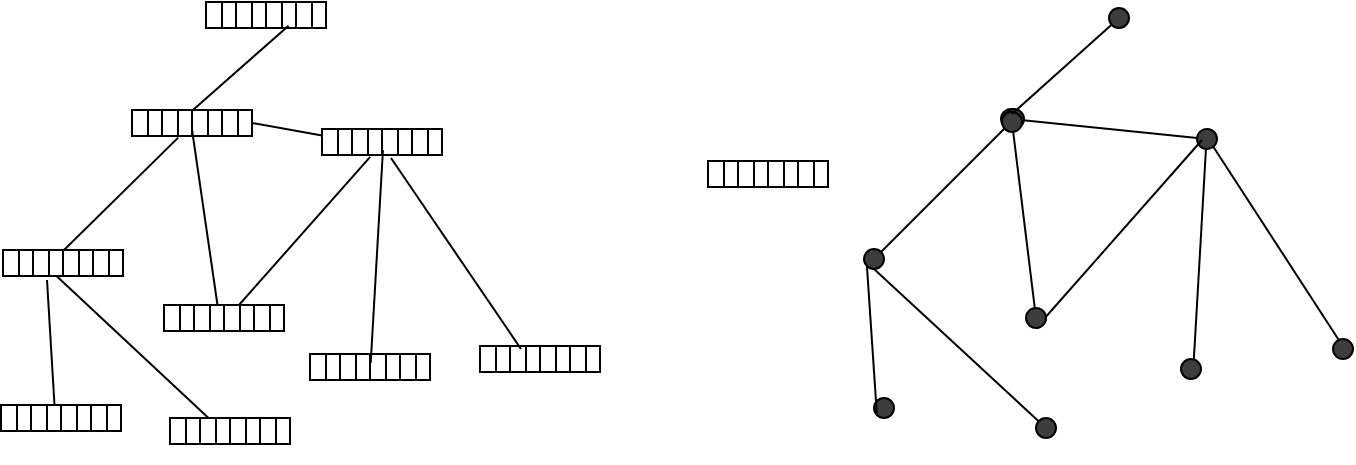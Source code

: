 <mxfile version="12.1.3" type="device" pages="1"><diagram id="8lHQUhFDbBRp9TCkwuyt" name="Page-1"><mxGraphModel dx="1958" dy="607" grid="0" gridSize="10" guides="1" tooltips="1" connect="1" arrows="1" fold="1" page="1" pageScale="1" pageWidth="827" pageHeight="1169" math="0" shadow="0"><root><mxCell id="0"/><mxCell id="1" parent="0"/><mxCell id="vm_T1OY_7fvdWbtn7zSx-97" value="" style="endArrow=none;html=1;exitX=0.5;exitY=0;exitDx=0;exitDy=0;" edge="1" parent="1" source="vm_T1OY_7fvdWbtn7zSx-134"><mxGeometry width="50" height="50" relative="1" as="geometry"><mxPoint x="-186.5" y="190.5" as="sourcePoint"/><mxPoint x="-136.711" y="145.851" as="targetPoint"/></mxGeometry></mxCell><mxCell id="vm_T1OY_7fvdWbtn7zSx-17" value="" style="group;rotation=51;" vertex="1" connectable="0" parent="1"><mxGeometry x="233.5" y="157.5" width="106.5" height="194.5" as="geometry"/></mxCell><mxCell id="vm_T1OY_7fvdWbtn7zSx-18" value="" style="endArrow=none;html=1;" edge="1" parent="vm_T1OY_7fvdWbtn7zSx-17"><mxGeometry width="50" height="50" relative="1" as="geometry"><mxPoint x="-9" y="35" as="sourcePoint"/><mxPoint x="89" y="45" as="targetPoint"/></mxGeometry></mxCell><mxCell id="vm_T1OY_7fvdWbtn7zSx-19" value="" style="ellipse;whiteSpace=wrap;html=1;aspect=fixed;fillColor=#3D3D3D;rotation=51;" vertex="1" parent="vm_T1OY_7fvdWbtn7zSx-17"><mxGeometry x="-14" y="30" width="10" height="10" as="geometry"/></mxCell><mxCell id="vm_T1OY_7fvdWbtn7zSx-20" value="" style="ellipse;whiteSpace=wrap;html=1;aspect=fixed;fillColor=#3D3D3D;rotation=51;" vertex="1" parent="vm_T1OY_7fvdWbtn7zSx-17"><mxGeometry x="84" y="40" width="10" height="10" as="geometry"/></mxCell><mxCell id="vm_T1OY_7fvdWbtn7zSx-16" value="" style="group" vertex="1" connectable="0" parent="vm_T1OY_7fvdWbtn7zSx-17"><mxGeometry x="-82.5" y="30" width="189" height="164.5" as="geometry"/></mxCell><mxCell id="vm_T1OY_7fvdWbtn7zSx-1" value="" style="endArrow=none;html=1;" edge="1" parent="vm_T1OY_7fvdWbtn7zSx-16"><mxGeometry width="50" height="50" relative="1" as="geometry"><mxPoint x="5" y="75" as="sourcePoint"/><mxPoint x="75" y="5" as="targetPoint"/></mxGeometry></mxCell><mxCell id="vm_T1OY_7fvdWbtn7zSx-2" value="" style="ellipse;whiteSpace=wrap;html=1;aspect=fixed;fillColor=#3D3D3D;" vertex="1" parent="vm_T1OY_7fvdWbtn7zSx-16"><mxGeometry y="70" width="10" height="10" as="geometry"/></mxCell><mxCell id="vm_T1OY_7fvdWbtn7zSx-3" value="" style="ellipse;whiteSpace=wrap;html=1;aspect=fixed;fillColor=#3D3D3D;" vertex="1" parent="vm_T1OY_7fvdWbtn7zSx-16"><mxGeometry x="70" width="10" height="10" as="geometry"/></mxCell><mxCell id="vm_T1OY_7fvdWbtn7zSx-22" value="" style="group;rotation=166;" vertex="1" connectable="0" parent="vm_T1OY_7fvdWbtn7zSx-16"><mxGeometry x="40" y="15.5" width="149" height="119.5" as="geometry"/></mxCell><mxCell id="vm_T1OY_7fvdWbtn7zSx-23" value="" style="endArrow=none;html=1;" edge="1" parent="vm_T1OY_7fvdWbtn7zSx-22"><mxGeometry width="50" height="50" relative="1" as="geometry"><mxPoint x="34" y="-9" as="sourcePoint"/><mxPoint x="46" y="89" as="targetPoint"/></mxGeometry></mxCell><mxCell id="vm_T1OY_7fvdWbtn7zSx-24" value="" style="ellipse;whiteSpace=wrap;html=1;aspect=fixed;fillColor=#3D3D3D;rotation=128;" vertex="1" parent="vm_T1OY_7fvdWbtn7zSx-22"><mxGeometry x="29" y="-14" width="10" height="10" as="geometry"/></mxCell><mxCell id="vm_T1OY_7fvdWbtn7zSx-25" value="" style="ellipse;whiteSpace=wrap;html=1;aspect=fixed;fillColor=#3D3D3D;rotation=128;" vertex="1" parent="vm_T1OY_7fvdWbtn7zSx-22"><mxGeometry x="41" y="84" width="10" height="10" as="geometry"/></mxCell><mxCell id="vm_T1OY_7fvdWbtn7zSx-35" value="" style="endArrow=none;html=1;entryX=1;entryY=1;entryDx=0;entryDy=0;exitX=1;exitY=1;exitDx=0;exitDy=0;" edge="1" parent="vm_T1OY_7fvdWbtn7zSx-22" source="vm_T1OY_7fvdWbtn7zSx-20"><mxGeometry width="50" height="50" relative="1" as="geometry"><mxPoint x="132" y="24.5" as="sourcePoint"/><mxPoint x="124.849" y="111.012" as="targetPoint"/></mxGeometry></mxCell><mxCell id="vm_T1OY_7fvdWbtn7zSx-54" value="" style="endArrow=none;html=1;exitX=0;exitY=0;exitDx=0;exitDy=0;" edge="1" parent="vm_T1OY_7fvdWbtn7zSx-22" source="vm_T1OY_7fvdWbtn7zSx-25"><mxGeometry width="50" height="50" relative="1" as="geometry"><mxPoint x="79" y="50" as="sourcePoint"/><mxPoint x="129" as="targetPoint"/></mxGeometry></mxCell><mxCell id="vm_T1OY_7fvdWbtn7zSx-65" value="" style="ellipse;whiteSpace=wrap;html=1;aspect=fixed;fillColor=#3D3D3D;" vertex="1" parent="vm_T1OY_7fvdWbtn7zSx-22"><mxGeometry x="118.5" y="109.5" width="10" height="10" as="geometry"/></mxCell><mxCell id="vm_T1OY_7fvdWbtn7zSx-57" value="" style="endArrow=none;html=1;exitX=0.5;exitY=1;exitDx=0;exitDy=0;" edge="1" parent="vm_T1OY_7fvdWbtn7zSx-16" source="vm_T1OY_7fvdWbtn7zSx-62"><mxGeometry width="50" height="50" relative="1" as="geometry"><mxPoint x="8" y="172.5" as="sourcePoint"/><mxPoint x="91" y="160.5" as="targetPoint"/></mxGeometry></mxCell><mxCell id="vm_T1OY_7fvdWbtn7zSx-62" value="" style="ellipse;whiteSpace=wrap;html=1;aspect=fixed;fillColor=#3D3D3D;" vertex="1" parent="vm_T1OY_7fvdWbtn7zSx-16"><mxGeometry x="86" y="154.5" width="10" height="10" as="geometry"/></mxCell><mxCell id="vm_T1OY_7fvdWbtn7zSx-63" value="" style="endArrow=none;html=1;exitX=0.5;exitY=1;exitDx=0;exitDy=0;" edge="1" parent="vm_T1OY_7fvdWbtn7zSx-16" source="vm_T1OY_7fvdWbtn7zSx-2" target="vm_T1OY_7fvdWbtn7zSx-62"><mxGeometry width="50" height="50" relative="1" as="geometry"><mxPoint x="156" y="267.5" as="sourcePoint"/><mxPoint x="242" y="348" as="targetPoint"/></mxGeometry></mxCell><mxCell id="vm_T1OY_7fvdWbtn7zSx-69" value="" style="ellipse;whiteSpace=wrap;html=1;aspect=fixed;fillColor=#3D3D3D;" vertex="1" parent="vm_T1OY_7fvdWbtn7zSx-16"><mxGeometry x="5" y="144.5" width="10" height="10" as="geometry"/></mxCell><mxCell id="vm_T1OY_7fvdWbtn7zSx-71" value="" style="endArrow=none;html=1;exitX=0;exitY=1;exitDx=0;exitDy=0;entryX=0;entryY=1;entryDx=0;entryDy=0;" edge="1" parent="vm_T1OY_7fvdWbtn7zSx-16" source="vm_T1OY_7fvdWbtn7zSx-69" target="vm_T1OY_7fvdWbtn7zSx-2"><mxGeometry width="50" height="50" relative="1" as="geometry"><mxPoint x="-26" y="124.5" as="sourcePoint"/><mxPoint x="24" y="74.5" as="targetPoint"/></mxGeometry></mxCell><mxCell id="vm_T1OY_7fvdWbtn7zSx-55" value="" style="endArrow=none;html=1;exitX=1;exitY=0.5;exitDx=0;exitDy=0;" edge="1" parent="1" source="vm_T1OY_7fvdWbtn7zSx-20"><mxGeometry width="50" height="50" relative="1" as="geometry"><mxPoint x="379" y="279" as="sourcePoint"/><mxPoint x="391" y="307" as="targetPoint"/></mxGeometry></mxCell><mxCell id="vm_T1OY_7fvdWbtn7zSx-56" value="" style="endArrow=none;html=1;" edge="1" parent="1" source="vm_T1OY_7fvdWbtn7zSx-67"><mxGeometry width="50" height="50" relative="1" as="geometry"><mxPoint x="225" y="190" as="sourcePoint"/><mxPoint x="275" y="140" as="targetPoint"/></mxGeometry></mxCell><mxCell id="vm_T1OY_7fvdWbtn7zSx-66" value="" style="ellipse;whiteSpace=wrap;html=1;aspect=fixed;fillColor=#3D3D3D;" vertex="1" parent="1"><mxGeometry x="385.5" y="302.5" width="10" height="10" as="geometry"/></mxCell><mxCell id="vm_T1OY_7fvdWbtn7zSx-67" value="" style="ellipse;whiteSpace=wrap;html=1;aspect=fixed;fillColor=#3D3D3D;" vertex="1" parent="1"><mxGeometry x="273.5" y="137" width="10" height="10" as="geometry"/></mxCell><mxCell id="vm_T1OY_7fvdWbtn7zSx-68" value="" style="endArrow=none;html=1;" edge="1" parent="1" target="vm_T1OY_7fvdWbtn7zSx-67"><mxGeometry width="50" height="50" relative="1" as="geometry"><mxPoint x="225" y="190" as="sourcePoint"/><mxPoint x="275" y="140" as="targetPoint"/></mxGeometry></mxCell><mxCell id="vm_T1OY_7fvdWbtn7zSx-73" value="" style="group;rotation=51;" vertex="1" connectable="0" parent="1"><mxGeometry x="-178" y="158" width="118" height="197" as="geometry"/></mxCell><mxCell id="vm_T1OY_7fvdWbtn7zSx-74" value="" style="endArrow=none;html=1;exitX=1;exitY=0.5;exitDx=0;exitDy=0;entryX=0;entryY=0.25;entryDx=0;entryDy=0;" edge="1" parent="vm_T1OY_7fvdWbtn7zSx-73" source="vm_T1OY_7fvdWbtn7zSx-136" target="vm_T1OY_7fvdWbtn7zSx-139"><mxGeometry width="50" height="50" relative="1" as="geometry"><mxPoint x="-9" y="35" as="sourcePoint"/><mxPoint x="89" y="45" as="targetPoint"/></mxGeometry></mxCell><mxCell id="vm_T1OY_7fvdWbtn7zSx-77" value="" style="group" vertex="1" connectable="0" parent="vm_T1OY_7fvdWbtn7zSx-73"><mxGeometry x="-82.5" y="30" width="194.5" height="167" as="geometry"/></mxCell><mxCell id="vm_T1OY_7fvdWbtn7zSx-81" value="" style="group;rotation=166;" vertex="1" connectable="0" parent="vm_T1OY_7fvdWbtn7zSx-77"><mxGeometry x="40" y="15.5" width="149" height="119.5" as="geometry"/></mxCell><mxCell id="vm_T1OY_7fvdWbtn7zSx-85" value="" style="endArrow=none;html=1;entryX=1;entryY=1;entryDx=0;entryDy=0;exitX=1;exitY=1;exitDx=0;exitDy=0;" edge="1" parent="vm_T1OY_7fvdWbtn7zSx-81"><mxGeometry width="50" height="50" relative="1" as="geometry"><mxPoint x="130.977" y="4.473" as="sourcePoint"/><mxPoint x="124.849" y="111.012" as="targetPoint"/></mxGeometry></mxCell><mxCell id="vm_T1OY_7fvdWbtn7zSx-145" value="" style="group" vertex="1" connectable="0" parent="vm_T1OY_7fvdWbtn7zSx-81"><mxGeometry x="21.5" y="82" width="60" height="13" as="geometry"/></mxCell><mxCell id="vm_T1OY_7fvdWbtn7zSx-146" value="" style="rounded=0;whiteSpace=wrap;html=1;fillColor=none;" vertex="1" parent="vm_T1OY_7fvdWbtn7zSx-145"><mxGeometry width="15" height="13" as="geometry"/></mxCell><mxCell id="vm_T1OY_7fvdWbtn7zSx-147" value="" style="rounded=0;whiteSpace=wrap;html=1;fillColor=none;" vertex="1" parent="vm_T1OY_7fvdWbtn7zSx-145"><mxGeometry x="8" width="15" height="13" as="geometry"/></mxCell><mxCell id="vm_T1OY_7fvdWbtn7zSx-148" value="" style="rounded=0;whiteSpace=wrap;html=1;fillColor=none;" vertex="1" parent="vm_T1OY_7fvdWbtn7zSx-145"><mxGeometry x="23" width="15" height="13" as="geometry"/></mxCell><mxCell id="vm_T1OY_7fvdWbtn7zSx-149" value="" style="rounded=0;whiteSpace=wrap;html=1;fillColor=none;" vertex="1" parent="vm_T1OY_7fvdWbtn7zSx-145"><mxGeometry x="30" width="15" height="13" as="geometry"/></mxCell><mxCell id="vm_T1OY_7fvdWbtn7zSx-150" value="" style="rounded=0;whiteSpace=wrap;html=1;fillColor=none;" vertex="1" parent="vm_T1OY_7fvdWbtn7zSx-145"><mxGeometry x="45" width="15" height="13" as="geometry"/></mxCell><mxCell id="vm_T1OY_7fvdWbtn7zSx-151" value="" style="rounded=0;whiteSpace=wrap;html=1;fillColor=none;" vertex="1" parent="vm_T1OY_7fvdWbtn7zSx-145"><mxGeometry x="38" width="15" height="13" as="geometry"/></mxCell><mxCell id="vm_T1OY_7fvdWbtn7zSx-131" value="" style="group" vertex="1" connectable="0" parent="vm_T1OY_7fvdWbtn7zSx-77"><mxGeometry x="45.5" width="60" height="13" as="geometry"/></mxCell><mxCell id="vm_T1OY_7fvdWbtn7zSx-132" value="" style="rounded=0;whiteSpace=wrap;html=1;fillColor=none;" vertex="1" parent="vm_T1OY_7fvdWbtn7zSx-131"><mxGeometry width="15" height="13" as="geometry"/></mxCell><mxCell id="vm_T1OY_7fvdWbtn7zSx-133" value="" style="rounded=0;whiteSpace=wrap;html=1;fillColor=none;" vertex="1" parent="vm_T1OY_7fvdWbtn7zSx-131"><mxGeometry x="8" width="15" height="13" as="geometry"/></mxCell><mxCell id="vm_T1OY_7fvdWbtn7zSx-134" value="" style="rounded=0;whiteSpace=wrap;html=1;fillColor=none;" vertex="1" parent="vm_T1OY_7fvdWbtn7zSx-131"><mxGeometry x="23" width="15" height="13" as="geometry"/></mxCell><mxCell id="vm_T1OY_7fvdWbtn7zSx-135" value="" style="rounded=0;whiteSpace=wrap;html=1;fillColor=none;" vertex="1" parent="vm_T1OY_7fvdWbtn7zSx-131"><mxGeometry x="30" width="15" height="13" as="geometry"/></mxCell><mxCell id="vm_T1OY_7fvdWbtn7zSx-136" value="" style="rounded=0;whiteSpace=wrap;html=1;fillColor=none;" vertex="1" parent="vm_T1OY_7fvdWbtn7zSx-131"><mxGeometry x="45" width="15" height="13" as="geometry"/></mxCell><mxCell id="vm_T1OY_7fvdWbtn7zSx-137" value="" style="rounded=0;whiteSpace=wrap;html=1;fillColor=none;" vertex="1" parent="vm_T1OY_7fvdWbtn7zSx-131"><mxGeometry x="38" width="15" height="13" as="geometry"/></mxCell><mxCell id="vm_T1OY_7fvdWbtn7zSx-152" value="" style="group" vertex="1" connectable="0" parent="vm_T1OY_7fvdWbtn7zSx-77"><mxGeometry x="-20" y="147.5" width="60" height="13" as="geometry"/></mxCell><mxCell id="vm_T1OY_7fvdWbtn7zSx-153" value="" style="rounded=0;whiteSpace=wrap;html=1;fillColor=none;" vertex="1" parent="vm_T1OY_7fvdWbtn7zSx-152"><mxGeometry width="15" height="13" as="geometry"/></mxCell><mxCell id="vm_T1OY_7fvdWbtn7zSx-154" value="" style="rounded=0;whiteSpace=wrap;html=1;fillColor=none;" vertex="1" parent="vm_T1OY_7fvdWbtn7zSx-152"><mxGeometry x="8" width="15" height="13" as="geometry"/></mxCell><mxCell id="vm_T1OY_7fvdWbtn7zSx-155" value="" style="rounded=0;whiteSpace=wrap;html=1;fillColor=none;" vertex="1" parent="vm_T1OY_7fvdWbtn7zSx-152"><mxGeometry x="23" width="15" height="13" as="geometry"/></mxCell><mxCell id="vm_T1OY_7fvdWbtn7zSx-156" value="" style="rounded=0;whiteSpace=wrap;html=1;fillColor=none;" vertex="1" parent="vm_T1OY_7fvdWbtn7zSx-152"><mxGeometry x="30" width="15" height="13" as="geometry"/></mxCell><mxCell id="vm_T1OY_7fvdWbtn7zSx-157" value="" style="rounded=0;whiteSpace=wrap;html=1;fillColor=none;" vertex="1" parent="vm_T1OY_7fvdWbtn7zSx-152"><mxGeometry x="45" width="15" height="13" as="geometry"/></mxCell><mxCell id="vm_T1OY_7fvdWbtn7zSx-158" value="" style="rounded=0;whiteSpace=wrap;html=1;fillColor=none;" vertex="1" parent="vm_T1OY_7fvdWbtn7zSx-152"><mxGeometry x="38" width="15" height="13" as="geometry"/></mxCell><mxCell id="vm_T1OY_7fvdWbtn7zSx-159" value="" style="group" vertex="1" connectable="0" parent="vm_T1OY_7fvdWbtn7zSx-77"><mxGeometry x="64.5" y="154" width="60" height="13" as="geometry"/></mxCell><mxCell id="vm_T1OY_7fvdWbtn7zSx-160" value="" style="rounded=0;whiteSpace=wrap;html=1;fillColor=none;" vertex="1" parent="vm_T1OY_7fvdWbtn7zSx-159"><mxGeometry width="15" height="13" as="geometry"/></mxCell><mxCell id="vm_T1OY_7fvdWbtn7zSx-161" value="" style="rounded=0;whiteSpace=wrap;html=1;fillColor=none;" vertex="1" parent="vm_T1OY_7fvdWbtn7zSx-159"><mxGeometry x="8" width="15" height="13" as="geometry"/></mxCell><mxCell id="vm_T1OY_7fvdWbtn7zSx-163" value="" style="rounded=0;whiteSpace=wrap;html=1;fillColor=none;" vertex="1" parent="vm_T1OY_7fvdWbtn7zSx-159"><mxGeometry x="30" width="15" height="13" as="geometry"/></mxCell><mxCell id="vm_T1OY_7fvdWbtn7zSx-164" value="" style="rounded=0;whiteSpace=wrap;html=1;fillColor=none;" vertex="1" parent="vm_T1OY_7fvdWbtn7zSx-159"><mxGeometry x="45" width="15" height="13" as="geometry"/></mxCell><mxCell id="vm_T1OY_7fvdWbtn7zSx-165" value="" style="rounded=0;whiteSpace=wrap;html=1;fillColor=none;" vertex="1" parent="vm_T1OY_7fvdWbtn7zSx-159"><mxGeometry x="38" width="15" height="13" as="geometry"/></mxCell><mxCell id="vm_T1OY_7fvdWbtn7zSx-257" value="" style="group" vertex="1" connectable="0" parent="vm_T1OY_7fvdWbtn7zSx-77"><mxGeometry x="134.5" y="122" width="60" height="13" as="geometry"/></mxCell><mxCell id="vm_T1OY_7fvdWbtn7zSx-258" value="" style="rounded=0;whiteSpace=wrap;html=1;fillColor=none;" vertex="1" parent="vm_T1OY_7fvdWbtn7zSx-257"><mxGeometry width="15" height="13" as="geometry"/></mxCell><mxCell id="vm_T1OY_7fvdWbtn7zSx-259" value="" style="rounded=0;whiteSpace=wrap;html=1;fillColor=none;" vertex="1" parent="vm_T1OY_7fvdWbtn7zSx-257"><mxGeometry x="8" width="15" height="13" as="geometry"/></mxCell><mxCell id="vm_T1OY_7fvdWbtn7zSx-260" value="" style="rounded=0;whiteSpace=wrap;html=1;fillColor=none;" vertex="1" parent="vm_T1OY_7fvdWbtn7zSx-257"><mxGeometry x="23" width="15" height="13" as="geometry"/></mxCell><mxCell id="vm_T1OY_7fvdWbtn7zSx-261" value="" style="rounded=0;whiteSpace=wrap;html=1;fillColor=none;" vertex="1" parent="vm_T1OY_7fvdWbtn7zSx-257"><mxGeometry x="30" width="15" height="13" as="geometry"/></mxCell><mxCell id="vm_T1OY_7fvdWbtn7zSx-262" value="" style="rounded=0;whiteSpace=wrap;html=1;fillColor=none;" vertex="1" parent="vm_T1OY_7fvdWbtn7zSx-257"><mxGeometry x="45" width="15" height="13" as="geometry"/></mxCell><mxCell id="vm_T1OY_7fvdWbtn7zSx-263" value="" style="rounded=0;whiteSpace=wrap;html=1;fillColor=none;" vertex="1" parent="vm_T1OY_7fvdWbtn7zSx-257"><mxGeometry x="38" width="15" height="13" as="geometry"/></mxCell><mxCell id="vm_T1OY_7fvdWbtn7zSx-82" value="" style="endArrow=none;html=1;exitX=0;exitY=0.75;exitDx=0;exitDy=0;entryX=0.25;entryY=0;entryDx=0;entryDy=0;" edge="1" parent="vm_T1OY_7fvdWbtn7zSx-77" source="vm_T1OY_7fvdWbtn7zSx-135" target="vm_T1OY_7fvdWbtn7zSx-148"><mxGeometry width="50" height="50" relative="1" as="geometry"><mxPoint x="74" y="6.5" as="sourcePoint"/><mxPoint x="86" y="104.5" as="targetPoint"/></mxGeometry></mxCell><mxCell id="vm_T1OY_7fvdWbtn7zSx-138" value="" style="group" vertex="1" connectable="0" parent="vm_T1OY_7fvdWbtn7zSx-73"><mxGeometry x="58" y="39.5" width="60" height="13" as="geometry"/></mxCell><mxCell id="vm_T1OY_7fvdWbtn7zSx-139" value="" style="rounded=0;whiteSpace=wrap;html=1;fillColor=none;" vertex="1" parent="vm_T1OY_7fvdWbtn7zSx-138"><mxGeometry width="15" height="13" as="geometry"/></mxCell><mxCell id="vm_T1OY_7fvdWbtn7zSx-140" value="" style="rounded=0;whiteSpace=wrap;html=1;fillColor=none;" vertex="1" parent="vm_T1OY_7fvdWbtn7zSx-138"><mxGeometry x="8" width="15" height="13" as="geometry"/></mxCell><mxCell id="vm_T1OY_7fvdWbtn7zSx-141" value="" style="rounded=0;whiteSpace=wrap;html=1;fillColor=none;" vertex="1" parent="vm_T1OY_7fvdWbtn7zSx-138"><mxGeometry x="23" width="15" height="13" as="geometry"/></mxCell><mxCell id="vm_T1OY_7fvdWbtn7zSx-142" value="" style="rounded=0;whiteSpace=wrap;html=1;fillColor=none;" vertex="1" parent="vm_T1OY_7fvdWbtn7zSx-138"><mxGeometry x="30" width="15" height="13" as="geometry"/></mxCell><mxCell id="vm_T1OY_7fvdWbtn7zSx-143" value="" style="rounded=0;whiteSpace=wrap;html=1;fillColor=none;" vertex="1" parent="vm_T1OY_7fvdWbtn7zSx-138"><mxGeometry x="45" width="15" height="13" as="geometry"/></mxCell><mxCell id="vm_T1OY_7fvdWbtn7zSx-144" value="" style="rounded=0;whiteSpace=wrap;html=1;fillColor=none;" vertex="1" parent="vm_T1OY_7fvdWbtn7zSx-138"><mxGeometry x="38" width="15" height="13" as="geometry"/></mxCell><mxCell id="vm_T1OY_7fvdWbtn7zSx-86" value="" style="endArrow=none;html=1;exitX=0.5;exitY=0;exitDx=0;exitDy=0;entryX=0.073;entryY=1.069;entryDx=0;entryDy=0;entryPerimeter=0;" edge="1" parent="vm_T1OY_7fvdWbtn7zSx-73" source="vm_T1OY_7fvdWbtn7zSx-149" target="vm_T1OY_7fvdWbtn7zSx-141"><mxGeometry width="50" height="50" relative="1" as="geometry"><mxPoint x="8.463" y="133.891" as="sourcePoint"/><mxPoint x="86.5" y="45.5" as="targetPoint"/></mxGeometry></mxCell><mxCell id="vm_T1OY_7fvdWbtn7zSx-93" value="" style="endArrow=none;html=1;" edge="1" parent="1"><mxGeometry width="50" height="50" relative="1" as="geometry"><mxPoint x="-85.5" y="212" as="sourcePoint"/><mxPoint x="-20.5" y="307.5" as="targetPoint"/></mxGeometry></mxCell><mxCell id="vm_T1OY_7fvdWbtn7zSx-94" value="" style="endArrow=none;html=1;" edge="1" parent="1"><mxGeometry width="50" height="50" relative="1" as="geometry"><mxPoint x="-137.472" y="140.264" as="sourcePoint"/><mxPoint x="-136.5" y="140.5" as="targetPoint"/></mxGeometry></mxCell><mxCell id="vm_T1OY_7fvdWbtn7zSx-109" value="" style="group" vertex="1" connectable="0" parent="1"><mxGeometry x="73" y="213.5" width="60" height="13" as="geometry"/></mxCell><mxCell id="vm_T1OY_7fvdWbtn7zSx-99" value="" style="rounded=0;whiteSpace=wrap;html=1;fillColor=none;" vertex="1" parent="vm_T1OY_7fvdWbtn7zSx-109"><mxGeometry width="15" height="13" as="geometry"/></mxCell><mxCell id="vm_T1OY_7fvdWbtn7zSx-104" value="" style="rounded=0;whiteSpace=wrap;html=1;fillColor=none;" vertex="1" parent="vm_T1OY_7fvdWbtn7zSx-109"><mxGeometry x="8" width="15" height="13" as="geometry"/></mxCell><mxCell id="vm_T1OY_7fvdWbtn7zSx-105" value="" style="rounded=0;whiteSpace=wrap;html=1;fillColor=none;" vertex="1" parent="vm_T1OY_7fvdWbtn7zSx-109"><mxGeometry x="23" width="15" height="13" as="geometry"/></mxCell><mxCell id="vm_T1OY_7fvdWbtn7zSx-106" value="" style="rounded=0;whiteSpace=wrap;html=1;fillColor=none;" vertex="1" parent="vm_T1OY_7fvdWbtn7zSx-109"><mxGeometry x="30" width="15" height="13" as="geometry"/></mxCell><mxCell id="vm_T1OY_7fvdWbtn7zSx-107" value="" style="rounded=0;whiteSpace=wrap;html=1;fillColor=none;" vertex="1" parent="vm_T1OY_7fvdWbtn7zSx-109"><mxGeometry x="45" width="15" height="13" as="geometry"/></mxCell><mxCell id="vm_T1OY_7fvdWbtn7zSx-108" value="" style="rounded=0;whiteSpace=wrap;html=1;fillColor=none;" vertex="1" parent="vm_T1OY_7fvdWbtn7zSx-109"><mxGeometry x="38" width="15" height="13" as="geometry"/></mxCell><mxCell id="vm_T1OY_7fvdWbtn7zSx-117" value="" style="group" vertex="1" connectable="0" parent="1"><mxGeometry x="-279.5" y="258" width="60" height="13" as="geometry"/></mxCell><mxCell id="vm_T1OY_7fvdWbtn7zSx-118" value="" style="rounded=0;whiteSpace=wrap;html=1;fillColor=none;" vertex="1" parent="vm_T1OY_7fvdWbtn7zSx-117"><mxGeometry width="15" height="13" as="geometry"/></mxCell><mxCell id="vm_T1OY_7fvdWbtn7zSx-119" value="" style="rounded=0;whiteSpace=wrap;html=1;fillColor=none;" vertex="1" parent="vm_T1OY_7fvdWbtn7zSx-117"><mxGeometry x="8" width="15" height="13" as="geometry"/></mxCell><mxCell id="vm_T1OY_7fvdWbtn7zSx-120" value="" style="rounded=0;whiteSpace=wrap;html=1;fillColor=none;" vertex="1" parent="vm_T1OY_7fvdWbtn7zSx-117"><mxGeometry x="23" width="15" height="13" as="geometry"/></mxCell><mxCell id="vm_T1OY_7fvdWbtn7zSx-121" value="" style="rounded=0;whiteSpace=wrap;html=1;fillColor=none;" vertex="1" parent="vm_T1OY_7fvdWbtn7zSx-117"><mxGeometry x="30" width="15" height="13" as="geometry"/></mxCell><mxCell id="vm_T1OY_7fvdWbtn7zSx-122" value="" style="rounded=0;whiteSpace=wrap;html=1;fillColor=none;" vertex="1" parent="vm_T1OY_7fvdWbtn7zSx-117"><mxGeometry x="45" width="15" height="13" as="geometry"/></mxCell><mxCell id="vm_T1OY_7fvdWbtn7zSx-123" value="" style="rounded=0;whiteSpace=wrap;html=1;fillColor=none;" vertex="1" parent="vm_T1OY_7fvdWbtn7zSx-117"><mxGeometry x="38" width="15" height="13" as="geometry"/></mxCell><mxCell id="vm_T1OY_7fvdWbtn7zSx-124" value="" style="group" vertex="1" connectable="0" parent="1"><mxGeometry x="-178" y="134" width="60" height="13" as="geometry"/></mxCell><mxCell id="vm_T1OY_7fvdWbtn7zSx-125" value="" style="rounded=0;whiteSpace=wrap;html=1;fillColor=none;" vertex="1" parent="vm_T1OY_7fvdWbtn7zSx-124"><mxGeometry width="15" height="13" as="geometry"/></mxCell><mxCell id="vm_T1OY_7fvdWbtn7zSx-126" value="" style="rounded=0;whiteSpace=wrap;html=1;fillColor=none;" vertex="1" parent="vm_T1OY_7fvdWbtn7zSx-124"><mxGeometry x="8" width="15" height="13" as="geometry"/></mxCell><mxCell id="vm_T1OY_7fvdWbtn7zSx-127" value="" style="rounded=0;whiteSpace=wrap;html=1;fillColor=none;" vertex="1" parent="vm_T1OY_7fvdWbtn7zSx-124"><mxGeometry x="23" width="15" height="13" as="geometry"/></mxCell><mxCell id="vm_T1OY_7fvdWbtn7zSx-128" value="" style="rounded=0;whiteSpace=wrap;html=1;fillColor=none;" vertex="1" parent="vm_T1OY_7fvdWbtn7zSx-124"><mxGeometry x="30" width="15" height="13" as="geometry"/></mxCell><mxCell id="vm_T1OY_7fvdWbtn7zSx-129" value="" style="rounded=0;whiteSpace=wrap;html=1;fillColor=none;" vertex="1" parent="vm_T1OY_7fvdWbtn7zSx-124"><mxGeometry x="45" width="15" height="13" as="geometry"/></mxCell><mxCell id="vm_T1OY_7fvdWbtn7zSx-130" value="" style="rounded=0;whiteSpace=wrap;html=1;fillColor=none;" vertex="1" parent="vm_T1OY_7fvdWbtn7zSx-124"><mxGeometry x="38" width="15" height="13" as="geometry"/></mxCell><mxCell id="vm_T1OY_7fvdWbtn7zSx-250" value="" style="group" vertex="1" connectable="0" parent="1"><mxGeometry x="-41" y="306" width="60" height="13" as="geometry"/></mxCell><mxCell id="vm_T1OY_7fvdWbtn7zSx-251" value="" style="rounded=0;whiteSpace=wrap;html=1;fillColor=none;" vertex="1" parent="vm_T1OY_7fvdWbtn7zSx-250"><mxGeometry width="15" height="13" as="geometry"/></mxCell><mxCell id="vm_T1OY_7fvdWbtn7zSx-252" value="" style="rounded=0;whiteSpace=wrap;html=1;fillColor=none;" vertex="1" parent="vm_T1OY_7fvdWbtn7zSx-250"><mxGeometry x="8" width="15" height="13" as="geometry"/></mxCell><mxCell id="vm_T1OY_7fvdWbtn7zSx-253" value="" style="rounded=0;whiteSpace=wrap;html=1;fillColor=none;" vertex="1" parent="vm_T1OY_7fvdWbtn7zSx-250"><mxGeometry x="23" width="15" height="13" as="geometry"/></mxCell><mxCell id="vm_T1OY_7fvdWbtn7zSx-254" value="" style="rounded=0;whiteSpace=wrap;html=1;fillColor=none;" vertex="1" parent="vm_T1OY_7fvdWbtn7zSx-250"><mxGeometry x="30" width="15" height="13" as="geometry"/></mxCell><mxCell id="vm_T1OY_7fvdWbtn7zSx-255" value="" style="rounded=0;whiteSpace=wrap;html=1;fillColor=none;" vertex="1" parent="vm_T1OY_7fvdWbtn7zSx-250"><mxGeometry x="45" width="15" height="13" as="geometry"/></mxCell><mxCell id="vm_T1OY_7fvdWbtn7zSx-256" value="" style="rounded=0;whiteSpace=wrap;html=1;fillColor=none;" vertex="1" parent="vm_T1OY_7fvdWbtn7zSx-250"><mxGeometry x="38" width="15" height="13" as="geometry"/></mxCell><mxCell id="vm_T1OY_7fvdWbtn7zSx-92" value="" style="endArrow=none;html=1;exitX=0.25;exitY=0;exitDx=0;exitDy=0;" edge="1" parent="1" source="vm_T1OY_7fvdWbtn7zSx-155"><mxGeometry width="50" height="50" relative="1" as="geometry"><mxPoint x="-254.036" y="341.036" as="sourcePoint"/><mxPoint x="-257.5" y="273" as="targetPoint"/></mxGeometry></mxCell><mxCell id="vm_T1OY_7fvdWbtn7zSx-78" value="" style="endArrow=none;html=1;exitX=0.5;exitY=0;exitDx=0;exitDy=0;entryX=0.007;entryY=1.062;entryDx=0;entryDy=0;entryPerimeter=0;" edge="1" parent="1" source="vm_T1OY_7fvdWbtn7zSx-120" target="vm_T1OY_7fvdWbtn7zSx-134"><mxGeometry width="50" height="50" relative="1" as="geometry"><mxPoint x="-255.5" y="263" as="sourcePoint"/><mxPoint x="-185.5" y="193" as="targetPoint"/></mxGeometry></mxCell><mxCell id="vm_T1OY_7fvdWbtn7zSx-90" value="" style="endArrow=none;html=1;exitX=0.25;exitY=1;exitDx=0;exitDy=0;entryX=0.75;entryY=0;entryDx=0;entryDy=0;" edge="1" parent="1" source="vm_T1OY_7fvdWbtn7zSx-120" target="vm_T1OY_7fvdWbtn7zSx-161"><mxGeometry width="50" height="50" relative="1" as="geometry"><mxPoint x="-255.5" y="268" as="sourcePoint"/><mxPoint x="-173.167" y="344.101" as="targetPoint"/></mxGeometry></mxCell><mxCell id="vm_T1OY_7fvdWbtn7zSx-267" value="" style="rounded=0;whiteSpace=wrap;html=1;fillColor=none;" vertex="1" parent="1"><mxGeometry x="-181" y="342" width="15" height="13" as="geometry"/></mxCell></root></mxGraphModel></diagram></mxfile>